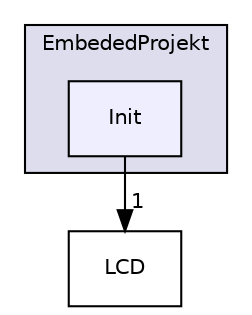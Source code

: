 digraph "EmbededProjekt/Init" {
  compound=true
  node [ fontsize="10", fontname="Helvetica"];
  edge [ labelfontsize="10", labelfontname="Helvetica"];
  subgraph clusterdir_d9c862473c01b9f14b502c53f4c21efc {
    graph [ bgcolor="#ddddee", pencolor="black", label="EmbededProjekt" fontname="Helvetica", fontsize="10", URL="dir_d9c862473c01b9f14b502c53f4c21efc.html"]
  dir_9d9fe70b00564b8b92e06457156fe88b [shape=box, label="Init", style="filled", fillcolor="#eeeeff", pencolor="black", URL="dir_9d9fe70b00564b8b92e06457156fe88b.html"];
  }
  dir_9a8920b50bb804016aa29a0c6cc7579e [shape=box label="LCD" URL="dir_9a8920b50bb804016aa29a0c6cc7579e.html"];
  dir_9d9fe70b00564b8b92e06457156fe88b->dir_9a8920b50bb804016aa29a0c6cc7579e [headlabel="1", labeldistance=1.5 headhref="dir_000005_000006.html"];
}
